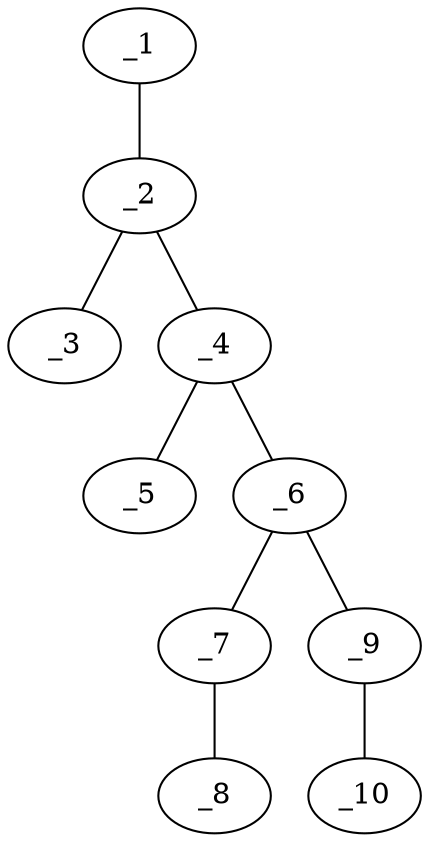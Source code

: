 graph molid638607 {
	_1	 [charge=0,
		chem=1,
		symbol="C  ",
		x=2,
		y="-0.5"];
	_2	 [charge=0,
		chem=1,
		symbol="C  ",
		x="2.866",
		y=0];
	_1 -- _2	 [valence=1];
	_3	 [charge=0,
		chem=2,
		symbol="O  ",
		x="2.866",
		y=1];
	_2 -- _3	 [valence=2];
	_4	 [charge=0,
		chem=1,
		symbol="C  ",
		x="3.7321",
		y="-0.5"];
	_2 -- _4	 [valence=1];
	_5	 [charge=0,
		chem=2,
		symbol="O  ",
		x="3.7321",
		y="-1.5"];
	_4 -- _5	 [valence=2];
	_6	 [charge=0,
		chem=4,
		symbol="N  ",
		x="4.5981",
		y=0];
	_4 -- _6	 [valence=1];
	_7	 [charge=0,
		chem=1,
		symbol="C  ",
		x="5.4641",
		y="-0.5"];
	_6 -- _7	 [valence=1];
	_9	 [charge=0,
		chem=1,
		symbol="C  ",
		x="4.5981",
		y=1];
	_6 -- _9	 [valence=1];
	_8	 [charge=0,
		chem=1,
		symbol="C  ",
		x="6.3301",
		y=0];
	_7 -- _8	 [valence=1];
	_10	 [charge=0,
		chem=1,
		symbol="C  ",
		x="5.4641",
		y="1.5"];
	_9 -- _10	 [valence=1];
}
